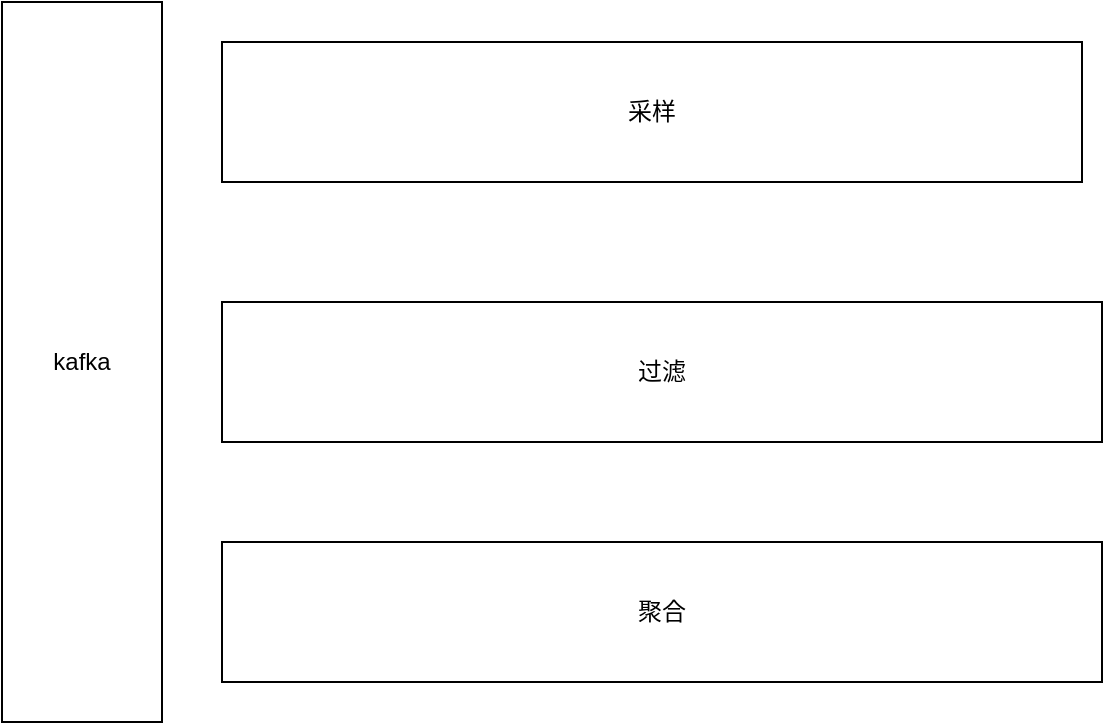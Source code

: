 <mxfile version="24.7.6">
  <diagram name="第 1 页" id="PMX49SmxD6cJUccYsTZu">
    <mxGraphModel dx="1026" dy="577" grid="1" gridSize="10" guides="1" tooltips="1" connect="1" arrows="1" fold="1" page="1" pageScale="1" pageWidth="827" pageHeight="1169" math="0" shadow="0">
      <root>
        <mxCell id="0" />
        <mxCell id="1" parent="0" />
        <mxCell id="nj5_bVLEx2ZWJZdb6SjX-4" value="采样" style="rounded=0;whiteSpace=wrap;html=1;" parent="1" vertex="1">
          <mxGeometry x="130" y="150" width="430" height="70" as="geometry" />
        </mxCell>
        <mxCell id="nj5_bVLEx2ZWJZdb6SjX-5" value="kafka" style="rounded=0;whiteSpace=wrap;html=1;" parent="1" vertex="1">
          <mxGeometry x="20" y="130" width="80" height="360" as="geometry" />
        </mxCell>
        <mxCell id="kFTHl2-s5qn_c9RKPhkk-1" value="过滤" style="rounded=0;whiteSpace=wrap;html=1;" vertex="1" parent="1">
          <mxGeometry x="130" y="280" width="440" height="70" as="geometry" />
        </mxCell>
        <mxCell id="kFTHl2-s5qn_c9RKPhkk-2" value="聚合" style="rounded=0;whiteSpace=wrap;html=1;" vertex="1" parent="1">
          <mxGeometry x="130" y="400" width="440" height="70" as="geometry" />
        </mxCell>
      </root>
    </mxGraphModel>
  </diagram>
</mxfile>
